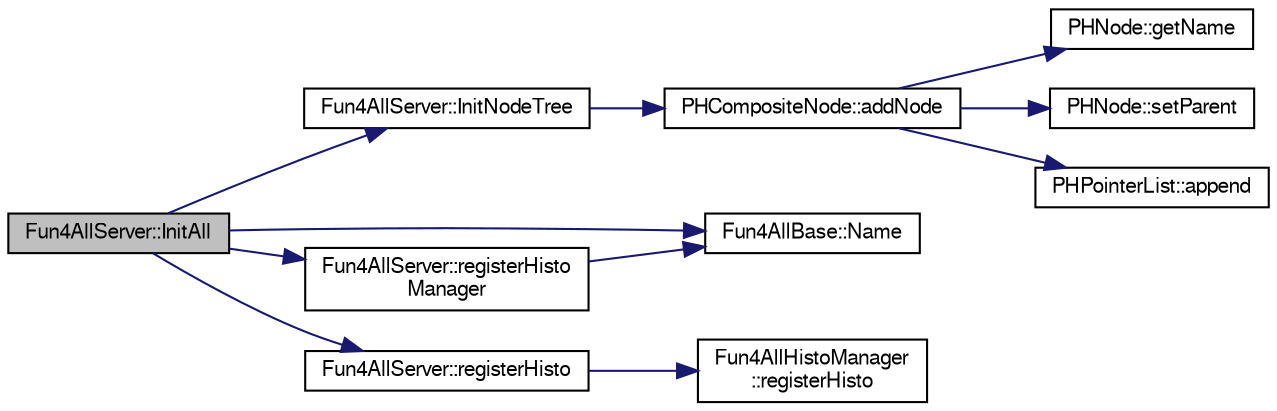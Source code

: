 digraph "Fun4AllServer::InitAll"
{
  bgcolor="transparent";
  edge [fontname="FreeSans",fontsize="10",labelfontname="FreeSans",labelfontsize="10"];
  node [fontname="FreeSans",fontsize="10",shape=record];
  rankdir="LR";
  Node1 [label="Fun4AllServer::InitAll",height=0.2,width=0.4,color="black", fillcolor="grey75", style="filled" fontcolor="black"];
  Node1 -> Node2 [color="midnightblue",fontsize="10",style="solid",fontname="FreeSans"];
  Node2 [label="Fun4AllServer::InitNodeTree",height=0.2,width=0.4,color="black",URL="$da/d29/classFun4AllServer.html#a2ebfcdcf706670c98c189bfa93c3ff89"];
  Node2 -> Node3 [color="midnightblue",fontsize="10",style="solid",fontname="FreeSans"];
  Node3 [label="PHCompositeNode::addNode",height=0.2,width=0.4,color="black",URL="$d5/dca/classPHCompositeNode.html#ac7dbf017614c324e218a001d729607bf"];
  Node3 -> Node4 [color="midnightblue",fontsize="10",style="solid",fontname="FreeSans"];
  Node4 [label="PHNode::getName",height=0.2,width=0.4,color="black",URL="$dc/d82/classPHNode.html#aca3576f926a4401eddc3d88bf0ce0de3"];
  Node3 -> Node5 [color="midnightblue",fontsize="10",style="solid",fontname="FreeSans"];
  Node5 [label="PHNode::setParent",height=0.2,width=0.4,color="black",URL="$dc/d82/classPHNode.html#adda2bd6cef2d5067bbe3016a990b7198"];
  Node3 -> Node6 [color="midnightblue",fontsize="10",style="solid",fontname="FreeSans"];
  Node6 [label="PHPointerList::append",height=0.2,width=0.4,color="black",URL="$d6/d86/classPHPointerList.html#af5fc4e6958b5b90c57bfb497566f503c"];
  Node1 -> Node7 [color="midnightblue",fontsize="10",style="solid",fontname="FreeSans"];
  Node7 [label="Fun4AllBase::Name",height=0.2,width=0.4,color="black",URL="$d5/dec/classFun4AllBase.html#a41f9ac377743d046f590617fd6f4f0ed",tooltip="Returns the name of this module. "];
  Node1 -> Node8 [color="midnightblue",fontsize="10",style="solid",fontname="FreeSans"];
  Node8 [label="Fun4AllServer::registerHisto",height=0.2,width=0.4,color="black",URL="$da/d29/classFun4AllServer.html#a531952321df1183d357e6fec6db28103"];
  Node8 -> Node9 [color="midnightblue",fontsize="10",style="solid",fontname="FreeSans"];
  Node9 [label="Fun4AllHistoManager\l::registerHisto",height=0.2,width=0.4,color="black",URL="$d3/d96/classFun4AllHistoManager.html#a7e1354855437fa28bb0d29dc0581d0a6"];
  Node1 -> Node10 [color="midnightblue",fontsize="10",style="solid",fontname="FreeSans"];
  Node10 [label="Fun4AllServer::registerHisto\lManager",height=0.2,width=0.4,color="black",URL="$da/d29/classFun4AllServer.html#a377f113767f24ce6413e678752ed7f53"];
  Node10 -> Node7 [color="midnightblue",fontsize="10",style="solid",fontname="FreeSans"];
}
